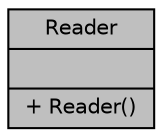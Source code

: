 digraph "Reader"
{
  edge [fontname="Helvetica",fontsize="10",labelfontname="Helvetica",labelfontsize="10"];
  node [fontname="Helvetica",fontsize="10",shape=record];
  Node1 [label="{Reader\n||+ Reader()\l}",height=0.2,width=0.4,color="black", fillcolor="grey75", style="filled", fontcolor="black"];
}

